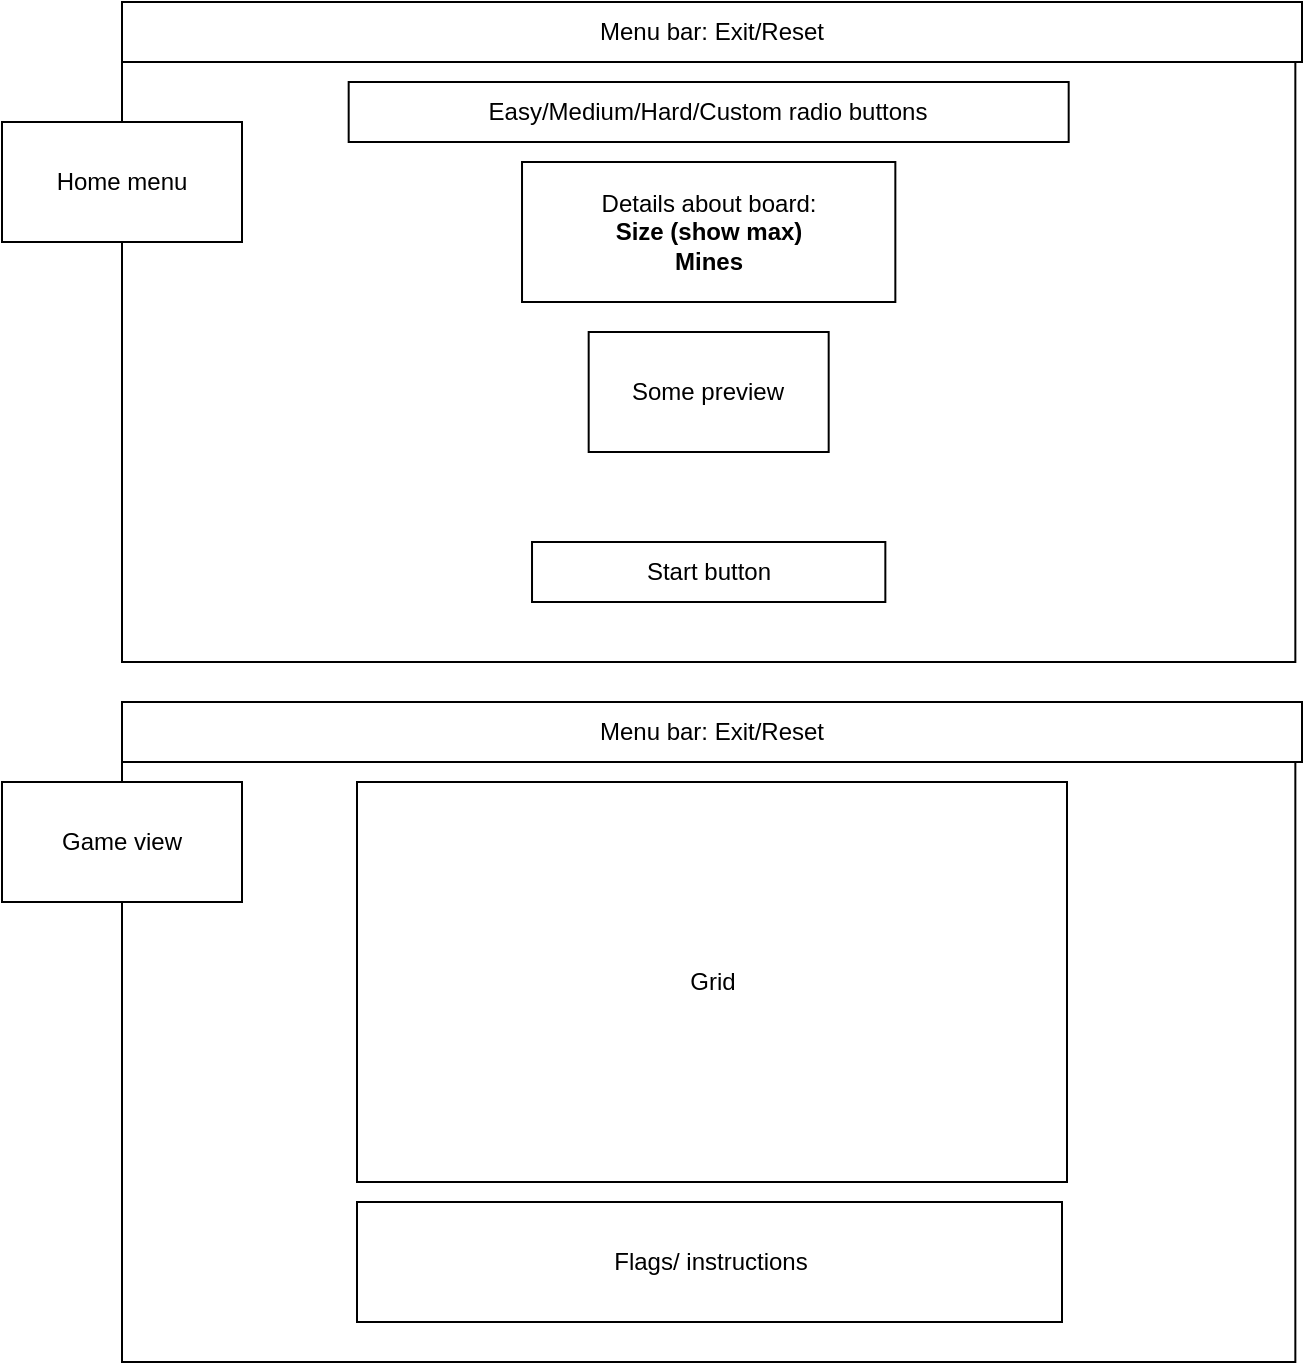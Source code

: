 <mxfile version="28.1.2">
  <diagram name="Page-1" id="ZyxO_ZsuSYJcHlDoSQAZ">
    <mxGraphModel dx="1213" dy="828" grid="1" gridSize="10" guides="1" tooltips="1" connect="1" arrows="1" fold="1" page="1" pageScale="1" pageWidth="827" pageHeight="1169" math="0" shadow="0">
      <root>
        <mxCell id="0" />
        <mxCell id="1" parent="0" />
        <mxCell id="noyWFmqJvUXpsJ7HbXdU-1" value="" style="rounded=0;whiteSpace=wrap;html=1;aspect=fixed;" parent="1" vertex="1">
          <mxGeometry x="110" y="40" width="586.67" height="330" as="geometry" />
        </mxCell>
        <mxCell id="noyWFmqJvUXpsJ7HbXdU-2" value="Easy/Medium/Hard/Custom radio buttons" style="rounded=0;whiteSpace=wrap;html=1;" parent="1" vertex="1">
          <mxGeometry x="223.34" y="80" width="360" height="30" as="geometry" />
        </mxCell>
        <mxCell id="noyWFmqJvUXpsJ7HbXdU-3" value="Details about board:&lt;br&gt;&lt;b&gt;Size (show max)&lt;/b&gt;&lt;div&gt;&lt;b&gt;Mines&lt;/b&gt;&lt;/div&gt;" style="rounded=0;whiteSpace=wrap;html=1;" parent="1" vertex="1">
          <mxGeometry x="310.01" y="120" width="186.66" height="70" as="geometry" />
        </mxCell>
        <mxCell id="noyWFmqJvUXpsJ7HbXdU-4" value="Start button" style="rounded=0;whiteSpace=wrap;html=1;" parent="1" vertex="1">
          <mxGeometry x="315.01" y="310" width="176.66" height="30" as="geometry" />
        </mxCell>
        <mxCell id="noyWFmqJvUXpsJ7HbXdU-5" value="Some preview" style="rounded=0;whiteSpace=wrap;html=1;" parent="1" vertex="1">
          <mxGeometry x="343.34" y="205" width="120" height="60" as="geometry" />
        </mxCell>
        <mxCell id="noyWFmqJvUXpsJ7HbXdU-6" value="" style="rounded=0;whiteSpace=wrap;html=1;aspect=fixed;" parent="1" vertex="1">
          <mxGeometry x="110" y="390" width="586.67" height="330" as="geometry" />
        </mxCell>
        <mxCell id="noyWFmqJvUXpsJ7HbXdU-7" value="Home menu&lt;span style=&quot;color: rgba(0, 0, 0, 0); font-family: monospace; font-size: 0px; text-align: start; text-wrap-mode: nowrap;&quot;&gt;%3CmxGraphModel%3E%3Croot%3E%3CmxCell%20id%3D%220%22%2F%3E%3CmxCell%20id%3D%221%22%20parent%3D%220%22%2F%3E%3CmxCell%20id%3D%222%22%20value%3D%22%22%20style%3D%22rounded%3D0%3BwhiteSpace%3Dwrap%3Bhtml%3D1%3Baspect%3Dfixed%3B%22%20vertex%3D%221%22%20parent%3D%221%22%3E%3CmxGeometry%20x%3D%22110%22%20y%3D%2240%22%20width%3D%22586.67%22%20height%3D%22330%22%20as%3D%22geometry%22%2F%3E%3C%2FmxCell%3E%3C%2Froot%3E%3C%2FmxGraphModel%3E&lt;/span&gt;" style="rounded=0;whiteSpace=wrap;html=1;" parent="1" vertex="1">
          <mxGeometry x="50" y="100" width="120" height="60" as="geometry" />
        </mxCell>
        <mxCell id="noyWFmqJvUXpsJ7HbXdU-8" value="Game view" style="rounded=0;whiteSpace=wrap;html=1;" parent="1" vertex="1">
          <mxGeometry x="50" y="430" width="120" height="60" as="geometry" />
        </mxCell>
        <mxCell id="noyWFmqJvUXpsJ7HbXdU-9" value="Menu bar: Exit/Reset" style="rounded=0;whiteSpace=wrap;html=1;" parent="1" vertex="1">
          <mxGeometry x="110" y="40" width="590" height="30" as="geometry" />
        </mxCell>
        <mxCell id="noyWFmqJvUXpsJ7HbXdU-10" value="Menu bar: Exit/Reset" style="rounded=0;whiteSpace=wrap;html=1;" parent="1" vertex="1">
          <mxGeometry x="110" y="390" width="590" height="30" as="geometry" />
        </mxCell>
        <mxCell id="noyWFmqJvUXpsJ7HbXdU-11" value="Grid" style="rounded=0;whiteSpace=wrap;html=1;" parent="1" vertex="1">
          <mxGeometry x="227.5" y="430" width="355" height="200" as="geometry" />
        </mxCell>
        <mxCell id="noyWFmqJvUXpsJ7HbXdU-12" value="Flags/ instructions" style="rounded=0;whiteSpace=wrap;html=1;" parent="1" vertex="1">
          <mxGeometry x="227.5" y="640" width="352.5" height="60" as="geometry" />
        </mxCell>
      </root>
    </mxGraphModel>
  </diagram>
</mxfile>

